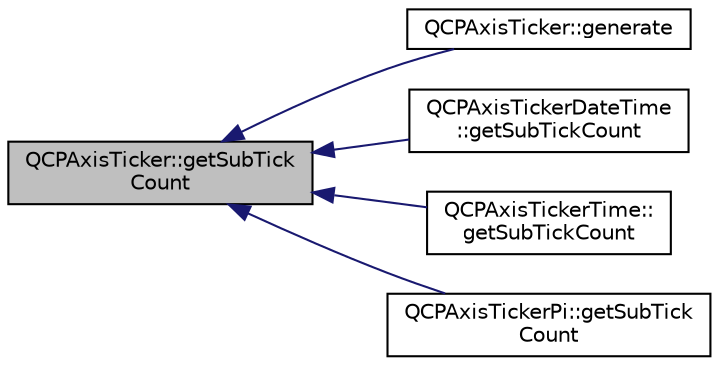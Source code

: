digraph "QCPAxisTicker::getSubTickCount"
{
  edge [fontname="Helvetica",fontsize="10",labelfontname="Helvetica",labelfontsize="10"];
  node [fontname="Helvetica",fontsize="10",shape=record];
  rankdir="LR";
  Node55 [label="QCPAxisTicker::getSubTick\lCount",height=0.2,width=0.4,color="black", fillcolor="grey75", style="filled", fontcolor="black"];
  Node55 -> Node56 [dir="back",color="midnightblue",fontsize="10",style="solid",fontname="Helvetica"];
  Node56 [label="QCPAxisTicker::generate",height=0.2,width=0.4,color="black", fillcolor="white", style="filled",URL="$class_q_c_p_axis_ticker.html#aefbd11725678ca824add8cf926cbc856"];
  Node55 -> Node57 [dir="back",color="midnightblue",fontsize="10",style="solid",fontname="Helvetica"];
  Node57 [label="QCPAxisTickerDateTime\l::getSubTickCount",height=0.2,width=0.4,color="black", fillcolor="white", style="filled",URL="$class_q_c_p_axis_ticker_date_time.html#a78dece0d51426a3c310528d413e09193"];
  Node55 -> Node58 [dir="back",color="midnightblue",fontsize="10",style="solid",fontname="Helvetica"];
  Node58 [label="QCPAxisTickerTime::\lgetSubTickCount",height=0.2,width=0.4,color="black", fillcolor="white", style="filled",URL="$class_q_c_p_axis_ticker_time.html#acace84c46598176aa53837e147595471"];
  Node55 -> Node59 [dir="back",color="midnightblue",fontsize="10",style="solid",fontname="Helvetica"];
  Node59 [label="QCPAxisTickerPi::getSubTick\lCount",height=0.2,width=0.4,color="black", fillcolor="white", style="filled",URL="$class_q_c_p_axis_ticker_pi.html#a56c90f870da97c8670cfae4d04ff3ac7"];
}

